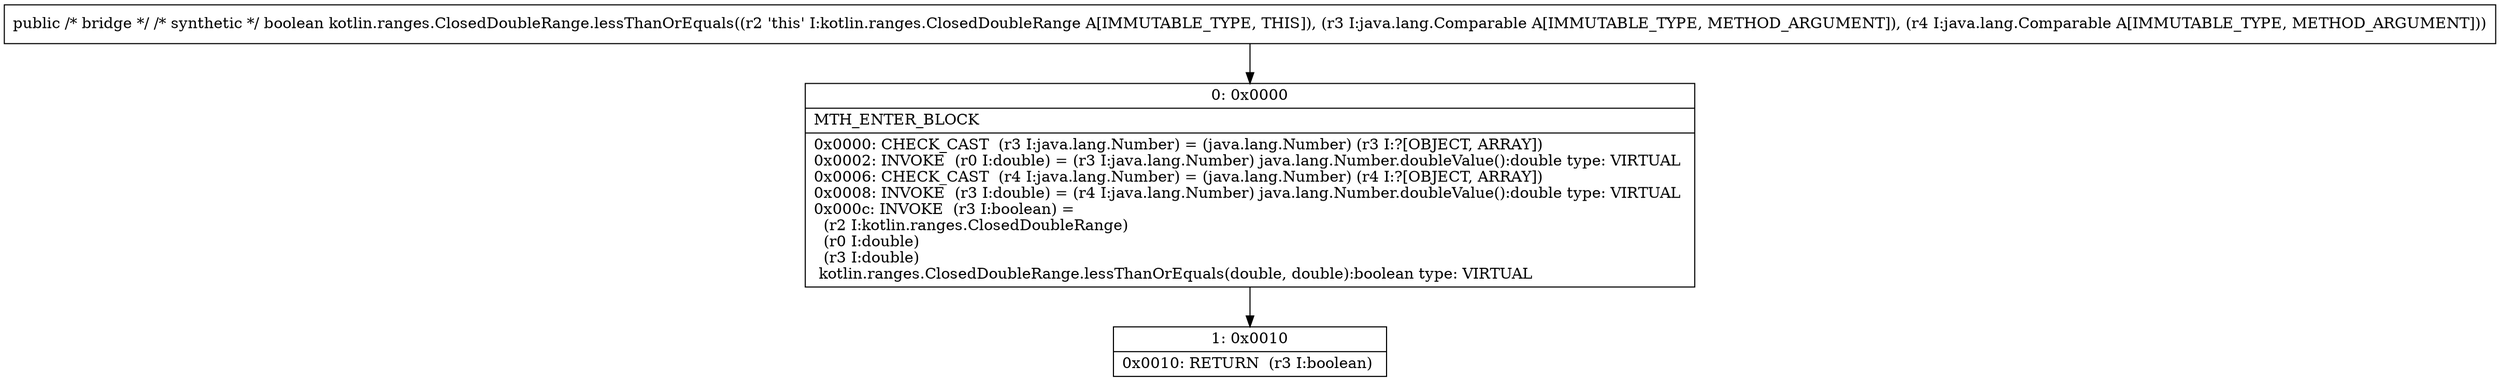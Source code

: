 digraph "CFG forkotlin.ranges.ClosedDoubleRange.lessThanOrEquals(Ljava\/lang\/Comparable;Ljava\/lang\/Comparable;)Z" {
Node_0 [shape=record,label="{0\:\ 0x0000|MTH_ENTER_BLOCK\l|0x0000: CHECK_CAST  (r3 I:java.lang.Number) = (java.lang.Number) (r3 I:?[OBJECT, ARRAY]) \l0x0002: INVOKE  (r0 I:double) = (r3 I:java.lang.Number) java.lang.Number.doubleValue():double type: VIRTUAL \l0x0006: CHECK_CAST  (r4 I:java.lang.Number) = (java.lang.Number) (r4 I:?[OBJECT, ARRAY]) \l0x0008: INVOKE  (r3 I:double) = (r4 I:java.lang.Number) java.lang.Number.doubleValue():double type: VIRTUAL \l0x000c: INVOKE  (r3 I:boolean) = \l  (r2 I:kotlin.ranges.ClosedDoubleRange)\l  (r0 I:double)\l  (r3 I:double)\l kotlin.ranges.ClosedDoubleRange.lessThanOrEquals(double, double):boolean type: VIRTUAL \l}"];
Node_1 [shape=record,label="{1\:\ 0x0010|0x0010: RETURN  (r3 I:boolean) \l}"];
MethodNode[shape=record,label="{public \/* bridge *\/ \/* synthetic *\/ boolean kotlin.ranges.ClosedDoubleRange.lessThanOrEquals((r2 'this' I:kotlin.ranges.ClosedDoubleRange A[IMMUTABLE_TYPE, THIS]), (r3 I:java.lang.Comparable A[IMMUTABLE_TYPE, METHOD_ARGUMENT]), (r4 I:java.lang.Comparable A[IMMUTABLE_TYPE, METHOD_ARGUMENT])) }"];
MethodNode -> Node_0;
Node_0 -> Node_1;
}

